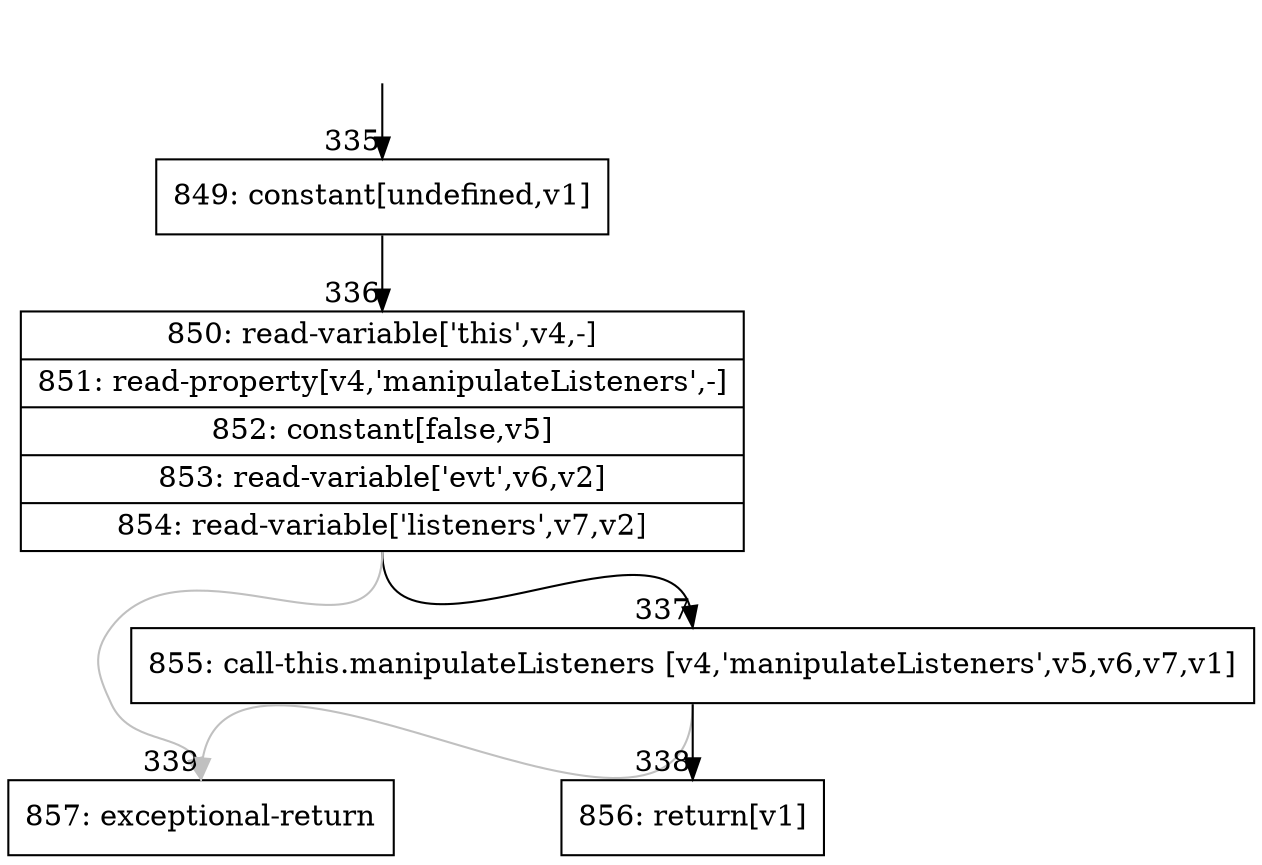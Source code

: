 digraph {
rankdir="TD"
BB_entry34[shape=none,label=""];
BB_entry34 -> BB335 [tailport=s, headport=n, headlabel="    335"]
BB335 [shape=record label="{849: constant[undefined,v1]}" ] 
BB335 -> BB336 [tailport=s, headport=n, headlabel="      336"]
BB336 [shape=record label="{850: read-variable['this',v4,-]|851: read-property[v4,'manipulateListeners',-]|852: constant[false,v5]|853: read-variable['evt',v6,v2]|854: read-variable['listeners',v7,v2]}" ] 
BB336 -> BB337 [tailport=s, headport=n, headlabel="      337"]
BB336 -> BB339 [tailport=s, headport=n, color=gray, headlabel="      339"]
BB337 [shape=record label="{855: call-this.manipulateListeners [v4,'manipulateListeners',v5,v6,v7,v1]}" ] 
BB337 -> BB338 [tailport=s, headport=n, headlabel="      338"]
BB337 -> BB339 [tailport=s, headport=n, color=gray]
BB338 [shape=record label="{856: return[v1]}" ] 
BB339 [shape=record label="{857: exceptional-return}" ] 
//#$~ 475
}
